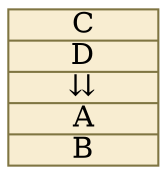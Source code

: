 
digraph proof {
   
   fontsize = 20;
   graph [ 
      overlap=false
      //fontsize=1
      splines=ortho
      //splines=true
      concentrate=true 
      bgcolor=transparent
   ];
   node [ 
      margin=0
      width=1
      height=0
      style=filled
      fillcolor="#F8EDD1"
      fontcolor=black
      color="#7F7542"
      shape=record //circle // record // Mrecord
   ];

	c_0_113 [ fillcolor="#F8EDD1", label="{C|D|⇊|A|B}" ]

}

